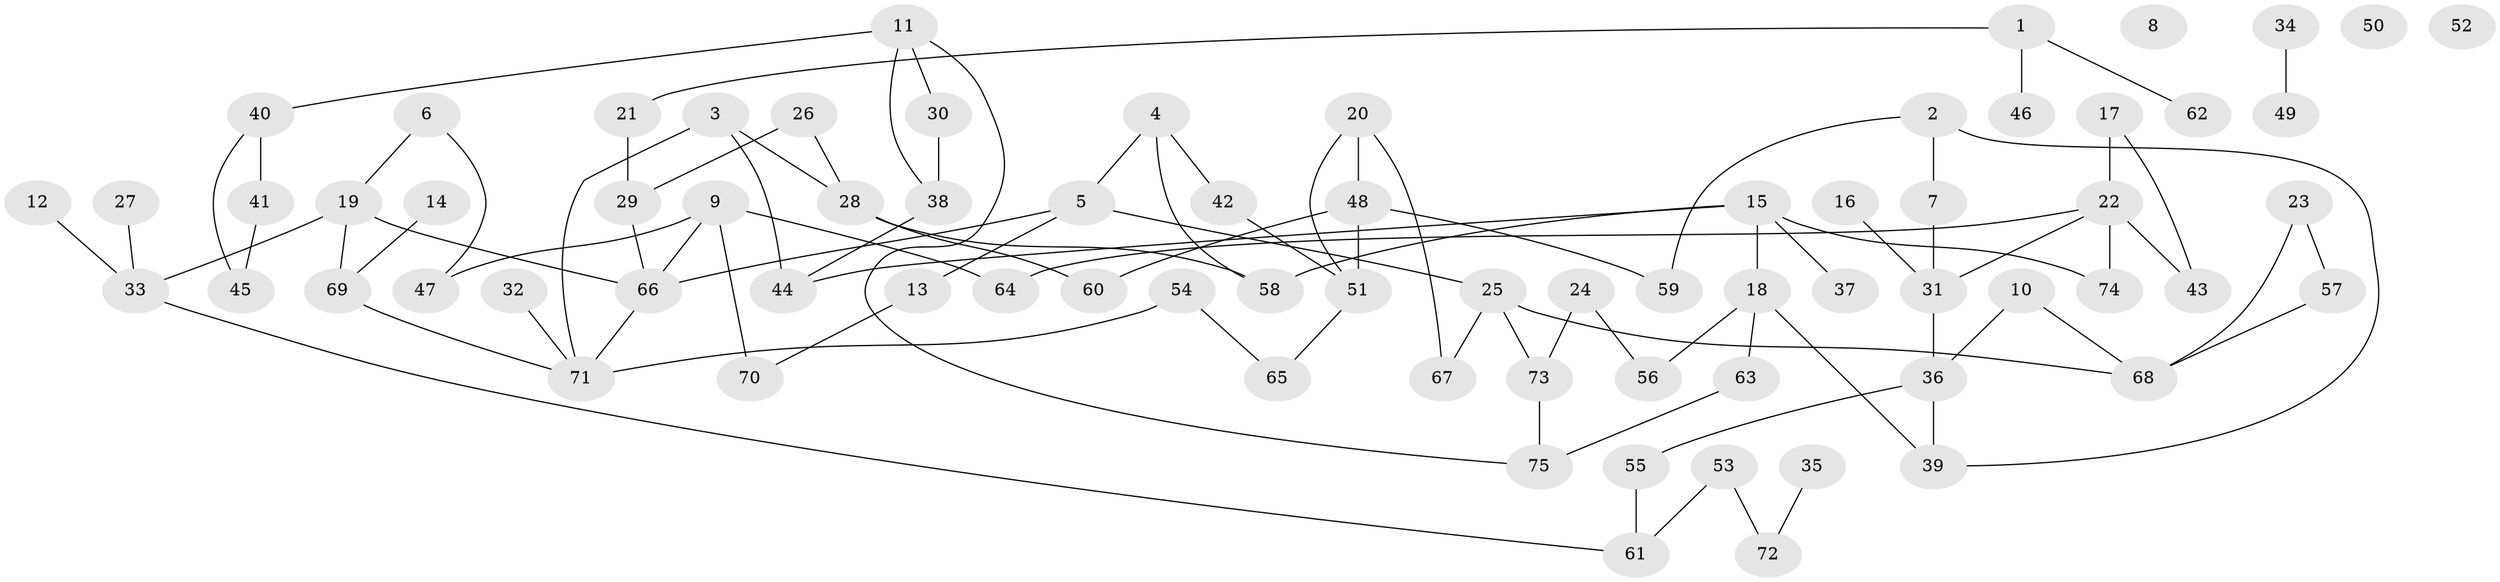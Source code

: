 // Generated by graph-tools (version 1.1) at 2025/00/03/09/25 03:00:51]
// undirected, 75 vertices, 93 edges
graph export_dot {
graph [start="1"]
  node [color=gray90,style=filled];
  1;
  2;
  3;
  4;
  5;
  6;
  7;
  8;
  9;
  10;
  11;
  12;
  13;
  14;
  15;
  16;
  17;
  18;
  19;
  20;
  21;
  22;
  23;
  24;
  25;
  26;
  27;
  28;
  29;
  30;
  31;
  32;
  33;
  34;
  35;
  36;
  37;
  38;
  39;
  40;
  41;
  42;
  43;
  44;
  45;
  46;
  47;
  48;
  49;
  50;
  51;
  52;
  53;
  54;
  55;
  56;
  57;
  58;
  59;
  60;
  61;
  62;
  63;
  64;
  65;
  66;
  67;
  68;
  69;
  70;
  71;
  72;
  73;
  74;
  75;
  1 -- 21;
  1 -- 46;
  1 -- 62;
  2 -- 7;
  2 -- 39;
  2 -- 59;
  3 -- 28;
  3 -- 44;
  3 -- 71;
  4 -- 5;
  4 -- 42;
  4 -- 58;
  5 -- 13;
  5 -- 25;
  5 -- 66;
  6 -- 19;
  6 -- 47;
  7 -- 31;
  9 -- 47;
  9 -- 64;
  9 -- 66;
  9 -- 70;
  10 -- 36;
  10 -- 68;
  11 -- 30;
  11 -- 38;
  11 -- 40;
  11 -- 75;
  12 -- 33;
  13 -- 70;
  14 -- 69;
  15 -- 18;
  15 -- 37;
  15 -- 44;
  15 -- 58;
  15 -- 74;
  16 -- 31;
  17 -- 22;
  17 -- 43;
  18 -- 39;
  18 -- 56;
  18 -- 63;
  19 -- 33;
  19 -- 66;
  19 -- 69;
  20 -- 48;
  20 -- 51;
  20 -- 67;
  21 -- 29;
  22 -- 31;
  22 -- 43;
  22 -- 64;
  22 -- 74;
  23 -- 57;
  23 -- 68;
  24 -- 56;
  24 -- 73;
  25 -- 67;
  25 -- 68;
  25 -- 73;
  26 -- 28;
  26 -- 29;
  27 -- 33;
  28 -- 58;
  28 -- 60;
  29 -- 66;
  30 -- 38;
  31 -- 36;
  32 -- 71;
  33 -- 61;
  34 -- 49;
  35 -- 72;
  36 -- 39;
  36 -- 55;
  38 -- 44;
  40 -- 41;
  40 -- 45;
  41 -- 45;
  42 -- 51;
  48 -- 51;
  48 -- 59;
  48 -- 60;
  51 -- 65;
  53 -- 61;
  53 -- 72;
  54 -- 65;
  54 -- 71;
  55 -- 61;
  57 -- 68;
  63 -- 75;
  66 -- 71;
  69 -- 71;
  73 -- 75;
}
